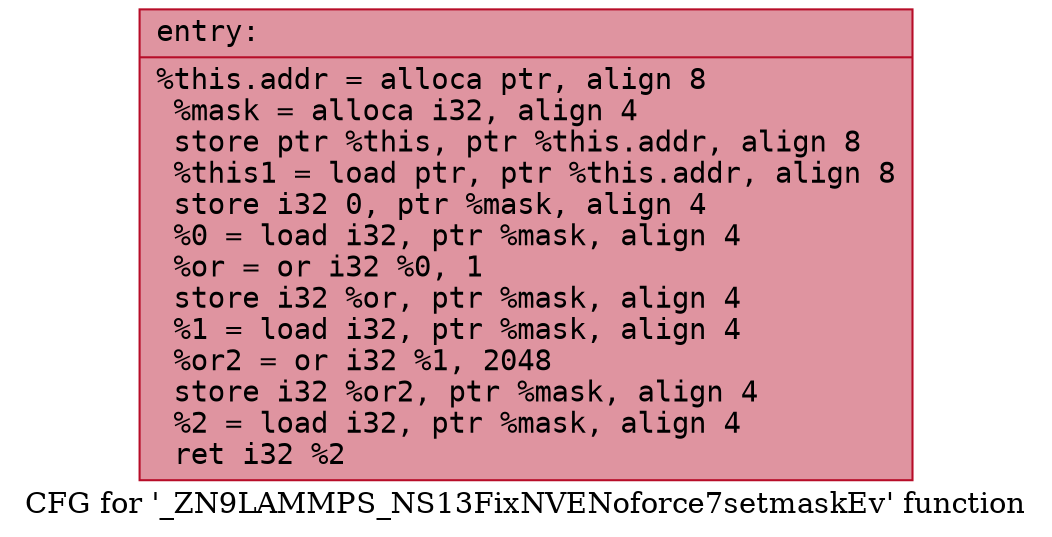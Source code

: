 digraph "CFG for '_ZN9LAMMPS_NS13FixNVENoforce7setmaskEv' function" {
	label="CFG for '_ZN9LAMMPS_NS13FixNVENoforce7setmaskEv' function";

	Node0x564eafa83db0 [shape=record,color="#b70d28ff", style=filled, fillcolor="#b70d2870" fontname="Courier",label="{entry:\l|  %this.addr = alloca ptr, align 8\l  %mask = alloca i32, align 4\l  store ptr %this, ptr %this.addr, align 8\l  %this1 = load ptr, ptr %this.addr, align 8\l  store i32 0, ptr %mask, align 4\l  %0 = load i32, ptr %mask, align 4\l  %or = or i32 %0, 1\l  store i32 %or, ptr %mask, align 4\l  %1 = load i32, ptr %mask, align 4\l  %or2 = or i32 %1, 2048\l  store i32 %or2, ptr %mask, align 4\l  %2 = load i32, ptr %mask, align 4\l  ret i32 %2\l}"];
}
